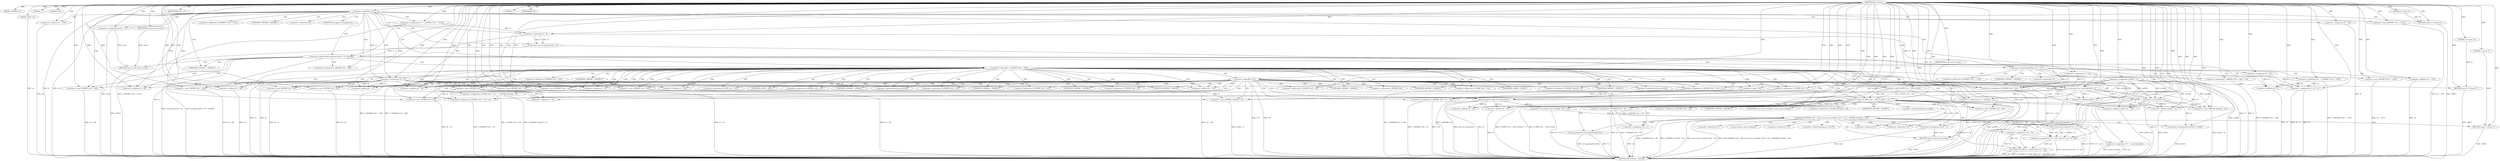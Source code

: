digraph tftp_connect {  
"1000115" [label = "(METHOD,tftp_connect)" ]
"1000372" [label = "(METHOD_RETURN,int __fastcall)" ]
"1000116" [label = "(PARAM,_DWORD *a1)" ]
"1000117" [label = "(PARAM,_BYTE *a2)" ]
"1000134" [label = "(LITERAL,1,)" ]
"1000135" [label = "(LITERAL,336,)" ]
"1000136" [label = "(<operator>.assignment,a1[188] = v4)" ]
"1000142" [label = "(<operator>.logicalNot,!v4)" ]
"1000144" [label = "(RETURN,return 27;,return 27;)" ]
"1000145" [label = "(LITERAL,27,return 27;)" ]
"1000146" [label = "(<operator>.assignment,v5 = *(_DWORD *)(*a1 + 1576))" ]
"1000149" [label = "(<operator>.cast,(_DWORD *)(*a1 + 1576))" ]
"1000151" [label = "(<operator>.addition,*a1 + 1576)" ]
"1000155" [label = "(<operator>.assignment,v6 = v4)" ]
"1000159" [label = "(IDENTIFIER,v5,if ( v5 ))" ]
"1000161" [label = "(<operator>.assignment,result = 71)" ]
"1000165" [label = "(<operator>.greaterThan,(unsigned int)(v5 - 8) > 0xFFB0)" ]
"1000166" [label = "(<operator>.cast,(unsigned int)(v5 - 8))" ]
"1000168" [label = "(<operator>.subtraction,v5 - 8)" ]
"1000172" [label = "(RETURN,return result;,return result;)" ]
"1000173" [label = "(IDENTIFIER,result,return result;)" ]
"1000174" [label = "(<operator>.assignment,v8 = 512)" ]
"1000178" [label = "(<operator>.greaterEqualsThan,v5 >= 513)" ]
"1000181" [label = "(<operator>.assignment,v8 = *(_DWORD *)(*a1 + 1576))" ]
"1000184" [label = "(<operator>.cast,(_DWORD *)(*a1 + 1576))" ]
"1000186" [label = "(<operator>.addition,*a1 + 1576)" ]
"1000190" [label = "(<operator>.assignment,v9 = v8 + 4)" ]
"1000192" [label = "(<operator>.addition,v8 + 4)" ]
"1000197" [label = "(<operator>.assignment,v9 = 516)" ]
"1000200" [label = "(<operator>.assignment,v5 = 512)" ]
"1000204" [label = "(<operator>.logicalNot,!*(_DWORD *)(v6 + 328))" ]
"1000206" [label = "(<operator>.cast,(_DWORD *)(v6 + 328))" ]
"1000208" [label = "(<operator>.addition,v6 + 328)" ]
"1000213" [label = "(LITERAL,1,)" ]
"1000214" [label = "(IDENTIFIER,v9,)" ]
"1000215" [label = "(<operator>.assignment,*(_DWORD *)(v6 + 328) = v10)" ]
"1000217" [label = "(<operator>.cast,(_DWORD *)(v6 + 328))" ]
"1000219" [label = "(<operator>.addition,v6 + 328)" ]
"1000224" [label = "(<operator>.logicalNot,!v10)" ]
"1000226" [label = "(RETURN,return 27;,return 27;)" ]
"1000227" [label = "(LITERAL,27,return 27;)" ]
"1000229" [label = "(Curl_conncontrol,Curl_conncontrol(a1, 1))" ]
"1000232" [label = "(<operator>.assignment,*(_DWORD *)(v6 + 16) = a1)" ]
"1000234" [label = "(<operator>.cast,(_DWORD *)(v6 + 16))" ]
"1000236" [label = "(<operator>.addition,v6 + 16)" ]
"1000240" [label = "(<operator>.assignment,v13 = a1[105])" ]
"1000245" [label = "(<operator>.assignment,*(_DWORD *)(v6 + 324) = v5)" ]
"1000247" [label = "(<operator>.cast,(_DWORD *)(v6 + 324))" ]
"1000249" [label = "(<operator>.addition,v6 + 324)" ]
"1000253" [label = "(<operator>.assignment,*(_DWORD *)(v6 + 320) = 512)" ]
"1000255" [label = "(<operator>.cast,(_DWORD *)(v6 + 320))" ]
"1000257" [label = "(<operator>.addition,v6 + 320)" ]
"1000261" [label = "(<operator>.assignment,*(_DWORD *)(v6 + 8) = -100)" ]
"1000263" [label = "(<operator>.cast,(_DWORD *)(v6 + 8))" ]
"1000265" [label = "(<operator>.addition,v6 + 8)" ]
"1000268" [label = "(<operator>.minus,-100)" ]
"1000270" [label = "(<operator>.assignment,*(_DWORD *)(v6 + 20) = v13)" ]
"1000272" [label = "(<operator>.cast,(_DWORD *)(v6 + 20))" ]
"1000274" [label = "(<operator>.addition,v6 + 20)" ]
"1000278" [label = "(<operator>.assignment,*(_DWORD *)v6 = 0)" ]
"1000280" [label = "(<operator>.cast,(_DWORD *)v6)" ]
"1000284" [label = "(<operator>.assignment,*(_WORD *)(v6 + 52) = *(_DWORD *)(a1[20] + 4))" ]
"1000286" [label = "(<operator>.cast,(_WORD *)(v6 + 52))" ]
"1000288" [label = "(<operator>.addition,v6 + 52)" ]
"1000292" [label = "(<operator>.cast,(_DWORD *)(a1[20] + 4))" ]
"1000294" [label = "(<operator>.addition,a1[20] + 4)" ]
"1000299" [label = "(tftp_set_timeouts,tftp_set_timeouts(v6))" ]
"1000302" [label = "(<operator>.equals,(*((_BYTE *)a1 + 591) & 0x40) == 0)" ]
"1000303" [label = "(<operator>.and,*((_BYTE *)a1 + 591) & 0x40)" ]
"1000305" [label = "(<operator>.addition,(_BYTE *)a1 + 591)" ]
"1000306" [label = "(<operator>.cast,(_BYTE *)a1)" ]
"1000314" [label = "(bind,bind(*(_DWORD *)(v6 + 20), (const struct sockaddr *)(v6 + 52), *(_DWORD *)(a1[20] + 16)))" ]
"1000316" [label = "(<operator>.cast,(_DWORD *)(v6 + 20))" ]
"1000318" [label = "(<operator>.addition,v6 + 20)" ]
"1000321" [label = "(<operator>.cast,(const struct sockaddr *)(v6 + 52))" ]
"1000323" [label = "(<operator>.addition,v6 + 52)" ]
"1000327" [label = "(<operator>.cast,(_DWORD *)(a1[20] + 16))" ]
"1000329" [label = "(<operator>.addition,a1[20] + 16)" ]
"1000335" [label = "(<operator>.assignment,v14 = *a1)" ]
"1000339" [label = "(<operator>.assignment,v15 = _errno_location())" ]
"1000342" [label = "(<operator>.assignment,v16 = Curl_strerror(*v15, v17, 128))" ]
"1000344" [label = "(Curl_strerror,Curl_strerror(*v15, v17, 128))" ]
"1000349" [label = "(Curl_failf,Curl_failf(v14, \"bind() failed; %s\", v16))" ]
"1000353" [label = "(RETURN,return 7;,return 7;)" ]
"1000354" [label = "(LITERAL,7,return 7;)" ]
"1000355" [label = "(<operators>.assignmentOr,a1[147] |= 0x40u)" ]
"1000360" [label = "(Curl_pgrsStartNow,Curl_pgrsStartNow(*a1))" ]
"1000363" [label = "(<operator>.assignment,*a2 = 1)" ]
"1000367" [label = "(<operator>.assignment,result = 0)" ]
"1000370" [label = "(RETURN,return result;,return result;)" ]
"1000371" [label = "(IDENTIFIER,result,return result;)" ]
"1000148" [label = "(<operator>.indirection,*(_DWORD *)(*a1 + 1576))" ]
"1000150" [label = "(UNKNOWN,_DWORD *,_DWORD *)" ]
"1000152" [label = "(<operator>.indirection,*a1)" ]
"1000167" [label = "(UNKNOWN,unsigned int,unsigned int)" ]
"1000183" [label = "(<operator>.indirection,*(_DWORD *)(*a1 + 1576))" ]
"1000185" [label = "(UNKNOWN,_DWORD *,_DWORD *)" ]
"1000187" [label = "(<operator>.indirection,*a1)" ]
"1000205" [label = "(<operator>.indirection,*(_DWORD *)(v6 + 328))" ]
"1000207" [label = "(UNKNOWN,_DWORD *,_DWORD *)" ]
"1000216" [label = "(<operator>.indirection,*(_DWORD *)(v6 + 328))" ]
"1000218" [label = "(UNKNOWN,_DWORD *,_DWORD *)" ]
"1000233" [label = "(<operator>.indirection,*(_DWORD *)(v6 + 16))" ]
"1000235" [label = "(UNKNOWN,_DWORD *,_DWORD *)" ]
"1000242" [label = "(<operator>.indirectIndexAccess,a1[105])" ]
"1000246" [label = "(<operator>.indirection,*(_DWORD *)(v6 + 324))" ]
"1000248" [label = "(UNKNOWN,_DWORD *,_DWORD *)" ]
"1000254" [label = "(<operator>.indirection,*(_DWORD *)(v6 + 320))" ]
"1000256" [label = "(UNKNOWN,_DWORD *,_DWORD *)" ]
"1000262" [label = "(<operator>.indirection,*(_DWORD *)(v6 + 8))" ]
"1000264" [label = "(UNKNOWN,_DWORD *,_DWORD *)" ]
"1000271" [label = "(<operator>.indirection,*(_DWORD *)(v6 + 20))" ]
"1000273" [label = "(UNKNOWN,_DWORD *,_DWORD *)" ]
"1000279" [label = "(<operator>.indirection,*(_DWORD *)v6)" ]
"1000281" [label = "(UNKNOWN,_DWORD *,_DWORD *)" ]
"1000285" [label = "(<operator>.indirection,*(_WORD *)(v6 + 52))" ]
"1000287" [label = "(UNKNOWN,_WORD *,_WORD *)" ]
"1000291" [label = "(<operator>.indirection,*(_DWORD *)(a1[20] + 4))" ]
"1000293" [label = "(UNKNOWN,_DWORD *,_DWORD *)" ]
"1000295" [label = "(<operator>.indirectIndexAccess,a1[20])" ]
"1000304" [label = "(<operator>.indirection,*((_BYTE *)a1 + 591))" ]
"1000307" [label = "(UNKNOWN,_BYTE *,_BYTE *)" ]
"1000315" [label = "(<operator>.indirection,*(_DWORD *)(v6 + 20))" ]
"1000317" [label = "(UNKNOWN,_DWORD *,_DWORD *)" ]
"1000322" [label = "(UNKNOWN,const struct sockaddr *,const struct sockaddr *)" ]
"1000326" [label = "(<operator>.indirection,*(_DWORD *)(a1[20] + 16))" ]
"1000328" [label = "(UNKNOWN,_DWORD *,_DWORD *)" ]
"1000330" [label = "(<operator>.indirectIndexAccess,a1[20])" ]
"1000337" [label = "(<operator>.indirection,*a1)" ]
"1000341" [label = "(_errno_location,_errno_location())" ]
"1000345" [label = "(<operator>.indirection,*v15)" ]
"1000356" [label = "(<operator>.indirectIndexAccess,a1[147])" ]
"1000361" [label = "(<operator>.indirection,*a1)" ]
"1000364" [label = "(<operator>.indirection,*a2)" ]
  "1000353" -> "1000372"  [ label = "DDG: <RET>"] 
  "1000370" -> "1000372"  [ label = "DDG: <RET>"] 
  "1000144" -> "1000372"  [ label = "DDG: <RET>"] 
  "1000172" -> "1000372"  [ label = "DDG: <RET>"] 
  "1000190" -> "1000372"  [ label = "DDG: v8 + 4"] 
  "1000360" -> "1000372"  [ label = "DDG: Curl_pgrsStartNow(*a1)"] 
  "1000292" -> "1000372"  [ label = "DDG: a1[20] + 4"] 
  "1000142" -> "1000372"  [ label = "DDG: v4"] 
  "1000204" -> "1000372"  [ label = "DDG: *(_DWORD *)(v6 + 328)"] 
  "1000294" -> "1000372"  [ label = "DDG: a1[20]"] 
  "1000190" -> "1000372"  [ label = "DDG: v9"] 
  "1000117" -> "1000372"  [ label = "DDG: a2"] 
  "1000349" -> "1000372"  [ label = "DDG: v16"] 
  "1000165" -> "1000372"  [ label = "DDG: (unsigned int)(v5 - 8)"] 
  "1000342" -> "1000372"  [ label = "DDG: Curl_strerror(*v15, v17, 128)"] 
  "1000329" -> "1000372"  [ label = "DDG: a1[20]"] 
  "1000314" -> "1000372"  [ label = "DDG: (const struct sockaddr *)(v6 + 52)"] 
  "1000232" -> "1000372"  [ label = "DDG: *(_DWORD *)(v6 + 16)"] 
  "1000335" -> "1000372"  [ label = "DDG: *a1"] 
  "1000263" -> "1000372"  [ label = "DDG: v6 + 8"] 
  "1000306" -> "1000372"  [ label = "DDG: a1"] 
  "1000142" -> "1000372"  [ label = "DDG: !v4"] 
  "1000178" -> "1000372"  [ label = "DDG: v5 >= 513"] 
  "1000321" -> "1000372"  [ label = "DDG: v6 + 52"] 
  "1000363" -> "1000372"  [ label = "DDG: *a2"] 
  "1000245" -> "1000372"  [ label = "DDG: *(_DWORD *)(v6 + 324)"] 
  "1000155" -> "1000372"  [ label = "DDG: v4"] 
  "1000229" -> "1000372"  [ label = "DDG: Curl_conncontrol(a1, 1)"] 
  "1000151" -> "1000372"  [ label = "DDG: *a1"] 
  "1000219" -> "1000372"  [ label = "DDG: v6"] 
  "1000355" -> "1000372"  [ label = "DDG: a1[147]"] 
  "1000272" -> "1000372"  [ label = "DDG: v6 + 20"] 
  "1000136" -> "1000372"  [ label = "DDG: a1[188]"] 
  "1000302" -> "1000372"  [ label = "DDG: (*((_BYTE *)a1 + 591) & 0x40) == 0"] 
  "1000261" -> "1000372"  [ label = "DDG: -100"] 
  "1000181" -> "1000372"  [ label = "DDG: *(_DWORD *)(*a1 + 1576)"] 
  "1000367" -> "1000372"  [ label = "DDG: result"] 
  "1000339" -> "1000372"  [ label = "DDG: _errno_location()"] 
  "1000224" -> "1000372"  [ label = "DDG: !v10"] 
  "1000344" -> "1000372"  [ label = "DDG: *v15"] 
  "1000204" -> "1000372"  [ label = "DDG: !*(_DWORD *)(v6 + 328)"] 
  "1000146" -> "1000372"  [ label = "DDG: *(_DWORD *)(*a1 + 1576)"] 
  "1000234" -> "1000372"  [ label = "DDG: v6 + 16"] 
  "1000270" -> "1000372"  [ label = "DDG: v13"] 
  "1000270" -> "1000372"  [ label = "DDG: *(_DWORD *)(v6 + 20)"] 
  "1000303" -> "1000372"  [ label = "DDG: *((_BYTE *)a1 + 591)"] 
  "1000349" -> "1000372"  [ label = "DDG: v14"] 
  "1000286" -> "1000372"  [ label = "DDG: v6 + 52"] 
  "1000360" -> "1000372"  [ label = "DDG: *a1"] 
  "1000192" -> "1000372"  [ label = "DDG: v8"] 
  "1000278" -> "1000372"  [ label = "DDG: *(_DWORD *)v6"] 
  "1000314" -> "1000372"  [ label = "DDG: bind(*(_DWORD *)(v6 + 20), (const struct sockaddr *)(v6 + 52), *(_DWORD *)(a1[20] + 16))"] 
  "1000247" -> "1000372"  [ label = "DDG: v6 + 324"] 
  "1000284" -> "1000372"  [ label = "DDG: *(_DWORD *)(a1[20] + 4)"] 
  "1000302" -> "1000372"  [ label = "DDG: *((_BYTE *)a1 + 591) & 0x40"] 
  "1000245" -> "1000372"  [ label = "DDG: v5"] 
  "1000224" -> "1000372"  [ label = "DDG: v10"] 
  "1000197" -> "1000372"  [ label = "DDG: v9"] 
  "1000349" -> "1000372"  [ label = "DDG: Curl_failf(v14, \"bind() failed; %s\", v16)"] 
  "1000255" -> "1000372"  [ label = "DDG: v6 + 320"] 
  "1000314" -> "1000372"  [ label = "DDG: *(_DWORD *)(v6 + 20)"] 
  "1000206" -> "1000372"  [ label = "DDG: v6 + 328"] 
  "1000155" -> "1000372"  [ label = "DDG: v6"] 
  "1000305" -> "1000372"  [ label = "DDG: (_BYTE *)a1"] 
  "1000299" -> "1000372"  [ label = "DDG: v6"] 
  "1000200" -> "1000372"  [ label = "DDG: v5"] 
  "1000186" -> "1000372"  [ label = "DDG: *a1"] 
  "1000327" -> "1000372"  [ label = "DDG: a1[20] + 16"] 
  "1000240" -> "1000372"  [ label = "DDG: a1[105]"] 
  "1000178" -> "1000372"  [ label = "DDG: v5"] 
  "1000299" -> "1000372"  [ label = "DDG: tftp_set_timeouts(v6)"] 
  "1000168" -> "1000372"  [ label = "DDG: v5"] 
  "1000344" -> "1000372"  [ label = "DDG: v17"] 
  "1000215" -> "1000372"  [ label = "DDG: *(_DWORD *)(v6 + 328)"] 
  "1000339" -> "1000372"  [ label = "DDG: v15"] 
  "1000253" -> "1000372"  [ label = "DDG: *(_DWORD *)(v6 + 320)"] 
  "1000316" -> "1000372"  [ label = "DDG: v6 + 20"] 
  "1000261" -> "1000372"  [ label = "DDG: *(_DWORD *)(v6 + 8)"] 
  "1000314" -> "1000372"  [ label = "DDG: *(_DWORD *)(a1[20] + 16)"] 
  "1000323" -> "1000372"  [ label = "DDG: v6"] 
  "1000166" -> "1000372"  [ label = "DDG: v5 - 8"] 
  "1000165" -> "1000372"  [ label = "DDG: (unsigned int)(v5 - 8) > 0xFFB0"] 
  "1000284" -> "1000372"  [ label = "DDG: *(_WORD *)(v6 + 52)"] 
  "1000217" -> "1000372"  [ label = "DDG: v6 + 328"] 
  "1000161" -> "1000372"  [ label = "DDG: result"] 
  "1000149" -> "1000372"  [ label = "DDG: *a1 + 1576"] 
  "1000184" -> "1000372"  [ label = "DDG: *a1 + 1576"] 
  "1000226" -> "1000372"  [ label = "DDG: <RET>"] 
  "1000115" -> "1000116"  [ label = "DDG: "] 
  "1000115" -> "1000117"  [ label = "DDG: "] 
  "1000115" -> "1000134"  [ label = "DDG: "] 
  "1000115" -> "1000135"  [ label = "DDG: "] 
  "1000115" -> "1000136"  [ label = "DDG: "] 
  "1000115" -> "1000142"  [ label = "DDG: "] 
  "1000145" -> "1000144"  [ label = "DDG: 27"] 
  "1000115" -> "1000144"  [ label = "DDG: "] 
  "1000115" -> "1000145"  [ label = "DDG: "] 
  "1000115" -> "1000146"  [ label = "DDG: "] 
  "1000115" -> "1000149"  [ label = "DDG: "] 
  "1000115" -> "1000151"  [ label = "DDG: "] 
  "1000142" -> "1000155"  [ label = "DDG: v4"] 
  "1000115" -> "1000155"  [ label = "DDG: "] 
  "1000115" -> "1000159"  [ label = "DDG: "] 
  "1000115" -> "1000161"  [ label = "DDG: "] 
  "1000166" -> "1000165"  [ label = "DDG: v5 - 8"] 
  "1000168" -> "1000166"  [ label = "DDG: v5"] 
  "1000168" -> "1000166"  [ label = "DDG: 8"] 
  "1000146" -> "1000168"  [ label = "DDG: v5"] 
  "1000115" -> "1000168"  [ label = "DDG: "] 
  "1000115" -> "1000165"  [ label = "DDG: "] 
  "1000173" -> "1000172"  [ label = "DDG: result"] 
  "1000161" -> "1000172"  [ label = "DDG: result"] 
  "1000115" -> "1000173"  [ label = "DDG: "] 
  "1000115" -> "1000174"  [ label = "DDG: "] 
  "1000168" -> "1000178"  [ label = "DDG: v5"] 
  "1000115" -> "1000178"  [ label = "DDG: "] 
  "1000115" -> "1000181"  [ label = "DDG: "] 
  "1000115" -> "1000184"  [ label = "DDG: "] 
  "1000115" -> "1000186"  [ label = "DDG: "] 
  "1000181" -> "1000190"  [ label = "DDG: v8"] 
  "1000174" -> "1000190"  [ label = "DDG: v8"] 
  "1000115" -> "1000190"  [ label = "DDG: "] 
  "1000181" -> "1000192"  [ label = "DDG: v8"] 
  "1000174" -> "1000192"  [ label = "DDG: v8"] 
  "1000115" -> "1000192"  [ label = "DDG: "] 
  "1000115" -> "1000197"  [ label = "DDG: "] 
  "1000115" -> "1000200"  [ label = "DDG: "] 
  "1000155" -> "1000206"  [ label = "DDG: v6"] 
  "1000115" -> "1000206"  [ label = "DDG: "] 
  "1000155" -> "1000208"  [ label = "DDG: v6"] 
  "1000115" -> "1000208"  [ label = "DDG: "] 
  "1000115" -> "1000213"  [ label = "DDG: "] 
  "1000115" -> "1000214"  [ label = "DDG: "] 
  "1000115" -> "1000215"  [ label = "DDG: "] 
  "1000115" -> "1000217"  [ label = "DDG: "] 
  "1000155" -> "1000217"  [ label = "DDG: v6"] 
  "1000115" -> "1000219"  [ label = "DDG: "] 
  "1000155" -> "1000219"  [ label = "DDG: v6"] 
  "1000115" -> "1000224"  [ label = "DDG: "] 
  "1000227" -> "1000226"  [ label = "DDG: 27"] 
  "1000115" -> "1000226"  [ label = "DDG: "] 
  "1000115" -> "1000227"  [ label = "DDG: "] 
  "1000136" -> "1000229"  [ label = "DDG: a1[188]"] 
  "1000115" -> "1000229"  [ label = "DDG: "] 
  "1000229" -> "1000232"  [ label = "DDG: a1"] 
  "1000136" -> "1000232"  [ label = "DDG: a1[188]"] 
  "1000115" -> "1000232"  [ label = "DDG: "] 
  "1000115" -> "1000234"  [ label = "DDG: "] 
  "1000155" -> "1000234"  [ label = "DDG: v6"] 
  "1000115" -> "1000236"  [ label = "DDG: "] 
  "1000155" -> "1000236"  [ label = "DDG: v6"] 
  "1000229" -> "1000240"  [ label = "DDG: a1"] 
  "1000136" -> "1000240"  [ label = "DDG: a1[188]"] 
  "1000115" -> "1000240"  [ label = "DDG: "] 
  "1000200" -> "1000245"  [ label = "DDG: v5"] 
  "1000178" -> "1000245"  [ label = "DDG: v5"] 
  "1000115" -> "1000245"  [ label = "DDG: "] 
  "1000115" -> "1000247"  [ label = "DDG: "] 
  "1000155" -> "1000247"  [ label = "DDG: v6"] 
  "1000115" -> "1000249"  [ label = "DDG: "] 
  "1000155" -> "1000249"  [ label = "DDG: v6"] 
  "1000115" -> "1000253"  [ label = "DDG: "] 
  "1000115" -> "1000255"  [ label = "DDG: "] 
  "1000155" -> "1000255"  [ label = "DDG: v6"] 
  "1000115" -> "1000257"  [ label = "DDG: "] 
  "1000155" -> "1000257"  [ label = "DDG: v6"] 
  "1000268" -> "1000261"  [ label = "DDG: 100"] 
  "1000115" -> "1000263"  [ label = "DDG: "] 
  "1000155" -> "1000263"  [ label = "DDG: v6"] 
  "1000115" -> "1000265"  [ label = "DDG: "] 
  "1000155" -> "1000265"  [ label = "DDG: v6"] 
  "1000115" -> "1000268"  [ label = "DDG: "] 
  "1000240" -> "1000270"  [ label = "DDG: v13"] 
  "1000115" -> "1000270"  [ label = "DDG: "] 
  "1000115" -> "1000272"  [ label = "DDG: "] 
  "1000155" -> "1000272"  [ label = "DDG: v6"] 
  "1000115" -> "1000274"  [ label = "DDG: "] 
  "1000155" -> "1000274"  [ label = "DDG: v6"] 
  "1000115" -> "1000278"  [ label = "DDG: "] 
  "1000115" -> "1000280"  [ label = "DDG: "] 
  "1000155" -> "1000280"  [ label = "DDG: v6"] 
  "1000280" -> "1000286"  [ label = "DDG: v6"] 
  "1000115" -> "1000286"  [ label = "DDG: "] 
  "1000280" -> "1000288"  [ label = "DDG: v6"] 
  "1000115" -> "1000288"  [ label = "DDG: "] 
  "1000229" -> "1000292"  [ label = "DDG: a1"] 
  "1000136" -> "1000292"  [ label = "DDG: a1[188]"] 
  "1000115" -> "1000292"  [ label = "DDG: "] 
  "1000229" -> "1000294"  [ label = "DDG: a1"] 
  "1000136" -> "1000294"  [ label = "DDG: a1[188]"] 
  "1000115" -> "1000294"  [ label = "DDG: "] 
  "1000115" -> "1000299"  [ label = "DDG: "] 
  "1000280" -> "1000299"  [ label = "DDG: v6"] 
  "1000303" -> "1000302"  [ label = "DDG: *((_BYTE *)a1 + 591)"] 
  "1000303" -> "1000302"  [ label = "DDG: 0x40"] 
  "1000306" -> "1000305"  [ label = "DDG: a1"] 
  "1000136" -> "1000306"  [ label = "DDG: a1[188]"] 
  "1000115" -> "1000306"  [ label = "DDG: "] 
  "1000229" -> "1000306"  [ label = "DDG: a1"] 
  "1000115" -> "1000305"  [ label = "DDG: "] 
  "1000115" -> "1000303"  [ label = "DDG: "] 
  "1000115" -> "1000302"  [ label = "DDG: "] 
  "1000270" -> "1000314"  [ label = "DDG: *(_DWORD *)(v6 + 20)"] 
  "1000299" -> "1000316"  [ label = "DDG: v6"] 
  "1000115" -> "1000316"  [ label = "DDG: "] 
  "1000299" -> "1000318"  [ label = "DDG: v6"] 
  "1000115" -> "1000318"  [ label = "DDG: "] 
  "1000321" -> "1000314"  [ label = "DDG: v6 + 52"] 
  "1000115" -> "1000321"  [ label = "DDG: "] 
  "1000299" -> "1000321"  [ label = "DDG: v6"] 
  "1000115" -> "1000323"  [ label = "DDG: "] 
  "1000299" -> "1000323"  [ label = "DDG: v6"] 
  "1000306" -> "1000327"  [ label = "DDG: a1"] 
  "1000229" -> "1000327"  [ label = "DDG: a1"] 
  "1000136" -> "1000327"  [ label = "DDG: a1[188]"] 
  "1000115" -> "1000327"  [ label = "DDG: "] 
  "1000306" -> "1000329"  [ label = "DDG: a1"] 
  "1000229" -> "1000329"  [ label = "DDG: a1"] 
  "1000136" -> "1000329"  [ label = "DDG: a1[188]"] 
  "1000115" -> "1000329"  [ label = "DDG: "] 
  "1000115" -> "1000335"  [ label = "DDG: "] 
  "1000115" -> "1000339"  [ label = "DDG: "] 
  "1000344" -> "1000342"  [ label = "DDG: *v15"] 
  "1000344" -> "1000342"  [ label = "DDG: v17"] 
  "1000344" -> "1000342"  [ label = "DDG: 128"] 
  "1000115" -> "1000342"  [ label = "DDG: "] 
  "1000115" -> "1000344"  [ label = "DDG: "] 
  "1000335" -> "1000349"  [ label = "DDG: v14"] 
  "1000115" -> "1000349"  [ label = "DDG: "] 
  "1000342" -> "1000349"  [ label = "DDG: v16"] 
  "1000354" -> "1000353"  [ label = "DDG: 7"] 
  "1000115" -> "1000353"  [ label = "DDG: "] 
  "1000115" -> "1000354"  [ label = "DDG: "] 
  "1000115" -> "1000355"  [ label = "DDG: "] 
  "1000306" -> "1000355"  [ label = "DDG: a1"] 
  "1000115" -> "1000363"  [ label = "DDG: "] 
  "1000115" -> "1000367"  [ label = "DDG: "] 
  "1000371" -> "1000370"  [ label = "DDG: result"] 
  "1000367" -> "1000370"  [ label = "DDG: result"] 
  "1000115" -> "1000371"  [ label = "DDG: "] 
  "1000142" -> "1000144"  [ label = "CDG: "] 
  "1000142" -> "1000155"  [ label = "CDG: "] 
  "1000142" -> "1000152"  [ label = "CDG: "] 
  "1000142" -> "1000151"  [ label = "CDG: "] 
  "1000142" -> "1000150"  [ label = "CDG: "] 
  "1000142" -> "1000149"  [ label = "CDG: "] 
  "1000142" -> "1000148"  [ label = "CDG: "] 
  "1000142" -> "1000146"  [ label = "CDG: "] 
  "1000142" -> "1000168"  [ label = "CDG: "] 
  "1000142" -> "1000167"  [ label = "CDG: "] 
  "1000142" -> "1000166"  [ label = "CDG: "] 
  "1000142" -> "1000165"  [ label = "CDG: "] 
  "1000142" -> "1000161"  [ label = "CDG: "] 
  "1000142" -> "1000208"  [ label = "CDG: "] 
  "1000142" -> "1000207"  [ label = "CDG: "] 
  "1000142" -> "1000206"  [ label = "CDG: "] 
  "1000142" -> "1000205"  [ label = "CDG: "] 
  "1000142" -> "1000204"  [ label = "CDG: "] 
  "1000142" -> "1000200"  [ label = "CDG: "] 
  "1000142" -> "1000197"  [ label = "CDG: "] 
  "1000165" -> "1000174"  [ label = "CDG: "] 
  "1000165" -> "1000172"  [ label = "CDG: "] 
  "1000165" -> "1000192"  [ label = "CDG: "] 
  "1000165" -> "1000190"  [ label = "CDG: "] 
  "1000165" -> "1000178"  [ label = "CDG: "] 
  "1000165" -> "1000208"  [ label = "CDG: "] 
  "1000165" -> "1000207"  [ label = "CDG: "] 
  "1000165" -> "1000206"  [ label = "CDG: "] 
  "1000165" -> "1000205"  [ label = "CDG: "] 
  "1000165" -> "1000204"  [ label = "CDG: "] 
  "1000178" -> "1000187"  [ label = "CDG: "] 
  "1000178" -> "1000186"  [ label = "CDG: "] 
  "1000178" -> "1000185"  [ label = "CDG: "] 
  "1000178" -> "1000184"  [ label = "CDG: "] 
  "1000178" -> "1000183"  [ label = "CDG: "] 
  "1000178" -> "1000181"  [ label = "CDG: "] 
  "1000204" -> "1000224"  [ label = "CDG: "] 
  "1000204" -> "1000219"  [ label = "CDG: "] 
  "1000204" -> "1000218"  [ label = "CDG: "] 
  "1000204" -> "1000217"  [ label = "CDG: "] 
  "1000204" -> "1000216"  [ label = "CDG: "] 
  "1000204" -> "1000215"  [ label = "CDG: "] 
  "1000204" -> "1000240"  [ label = "CDG: "] 
  "1000204" -> "1000236"  [ label = "CDG: "] 
  "1000204" -> "1000235"  [ label = "CDG: "] 
  "1000204" -> "1000234"  [ label = "CDG: "] 
  "1000204" -> "1000233"  [ label = "CDG: "] 
  "1000204" -> "1000232"  [ label = "CDG: "] 
  "1000204" -> "1000229"  [ label = "CDG: "] 
  "1000204" -> "1000256"  [ label = "CDG: "] 
  "1000204" -> "1000255"  [ label = "CDG: "] 
  "1000204" -> "1000254"  [ label = "CDG: "] 
  "1000204" -> "1000253"  [ label = "CDG: "] 
  "1000204" -> "1000249"  [ label = "CDG: "] 
  "1000204" -> "1000248"  [ label = "CDG: "] 
  "1000204" -> "1000247"  [ label = "CDG: "] 
  "1000204" -> "1000246"  [ label = "CDG: "] 
  "1000204" -> "1000245"  [ label = "CDG: "] 
  "1000204" -> "1000242"  [ label = "CDG: "] 
  "1000204" -> "1000272"  [ label = "CDG: "] 
  "1000204" -> "1000271"  [ label = "CDG: "] 
  "1000204" -> "1000270"  [ label = "CDG: "] 
  "1000204" -> "1000268"  [ label = "CDG: "] 
  "1000204" -> "1000265"  [ label = "CDG: "] 
  "1000204" -> "1000264"  [ label = "CDG: "] 
  "1000204" -> "1000263"  [ label = "CDG: "] 
  "1000204" -> "1000262"  [ label = "CDG: "] 
  "1000204" -> "1000261"  [ label = "CDG: "] 
  "1000204" -> "1000257"  [ label = "CDG: "] 
  "1000204" -> "1000288"  [ label = "CDG: "] 
  "1000204" -> "1000287"  [ label = "CDG: "] 
  "1000204" -> "1000286"  [ label = "CDG: "] 
  "1000204" -> "1000285"  [ label = "CDG: "] 
  "1000204" -> "1000284"  [ label = "CDG: "] 
  "1000204" -> "1000281"  [ label = "CDG: "] 
  "1000204" -> "1000280"  [ label = "CDG: "] 
  "1000204" -> "1000279"  [ label = "CDG: "] 
  "1000204" -> "1000278"  [ label = "CDG: "] 
  "1000204" -> "1000274"  [ label = "CDG: "] 
  "1000204" -> "1000273"  [ label = "CDG: "] 
  "1000204" -> "1000304"  [ label = "CDG: "] 
  "1000204" -> "1000303"  [ label = "CDG: "] 
  "1000204" -> "1000302"  [ label = "CDG: "] 
  "1000204" -> "1000299"  [ label = "CDG: "] 
  "1000204" -> "1000295"  [ label = "CDG: "] 
  "1000204" -> "1000294"  [ label = "CDG: "] 
  "1000204" -> "1000293"  [ label = "CDG: "] 
  "1000204" -> "1000292"  [ label = "CDG: "] 
  "1000204" -> "1000291"  [ label = "CDG: "] 
  "1000204" -> "1000307"  [ label = "CDG: "] 
  "1000204" -> "1000306"  [ label = "CDG: "] 
  "1000204" -> "1000305"  [ label = "CDG: "] 
  "1000224" -> "1000240"  [ label = "CDG: "] 
  "1000224" -> "1000236"  [ label = "CDG: "] 
  "1000224" -> "1000235"  [ label = "CDG: "] 
  "1000224" -> "1000234"  [ label = "CDG: "] 
  "1000224" -> "1000233"  [ label = "CDG: "] 
  "1000224" -> "1000232"  [ label = "CDG: "] 
  "1000224" -> "1000229"  [ label = "CDG: "] 
  "1000224" -> "1000226"  [ label = "CDG: "] 
  "1000224" -> "1000256"  [ label = "CDG: "] 
  "1000224" -> "1000255"  [ label = "CDG: "] 
  "1000224" -> "1000254"  [ label = "CDG: "] 
  "1000224" -> "1000253"  [ label = "CDG: "] 
  "1000224" -> "1000249"  [ label = "CDG: "] 
  "1000224" -> "1000248"  [ label = "CDG: "] 
  "1000224" -> "1000247"  [ label = "CDG: "] 
  "1000224" -> "1000246"  [ label = "CDG: "] 
  "1000224" -> "1000245"  [ label = "CDG: "] 
  "1000224" -> "1000242"  [ label = "CDG: "] 
  "1000224" -> "1000272"  [ label = "CDG: "] 
  "1000224" -> "1000271"  [ label = "CDG: "] 
  "1000224" -> "1000270"  [ label = "CDG: "] 
  "1000224" -> "1000268"  [ label = "CDG: "] 
  "1000224" -> "1000265"  [ label = "CDG: "] 
  "1000224" -> "1000264"  [ label = "CDG: "] 
  "1000224" -> "1000263"  [ label = "CDG: "] 
  "1000224" -> "1000262"  [ label = "CDG: "] 
  "1000224" -> "1000261"  [ label = "CDG: "] 
  "1000224" -> "1000257"  [ label = "CDG: "] 
  "1000224" -> "1000288"  [ label = "CDG: "] 
  "1000224" -> "1000287"  [ label = "CDG: "] 
  "1000224" -> "1000286"  [ label = "CDG: "] 
  "1000224" -> "1000285"  [ label = "CDG: "] 
  "1000224" -> "1000284"  [ label = "CDG: "] 
  "1000224" -> "1000281"  [ label = "CDG: "] 
  "1000224" -> "1000280"  [ label = "CDG: "] 
  "1000224" -> "1000279"  [ label = "CDG: "] 
  "1000224" -> "1000278"  [ label = "CDG: "] 
  "1000224" -> "1000274"  [ label = "CDG: "] 
  "1000224" -> "1000273"  [ label = "CDG: "] 
  "1000224" -> "1000304"  [ label = "CDG: "] 
  "1000224" -> "1000303"  [ label = "CDG: "] 
  "1000224" -> "1000302"  [ label = "CDG: "] 
  "1000224" -> "1000299"  [ label = "CDG: "] 
  "1000224" -> "1000295"  [ label = "CDG: "] 
  "1000224" -> "1000294"  [ label = "CDG: "] 
  "1000224" -> "1000293"  [ label = "CDG: "] 
  "1000224" -> "1000292"  [ label = "CDG: "] 
  "1000224" -> "1000291"  [ label = "CDG: "] 
  "1000224" -> "1000307"  [ label = "CDG: "] 
  "1000224" -> "1000306"  [ label = "CDG: "] 
  "1000224" -> "1000305"  [ label = "CDG: "] 
  "1000302" -> "1000318"  [ label = "CDG: "] 
  "1000302" -> "1000317"  [ label = "CDG: "] 
  "1000302" -> "1000316"  [ label = "CDG: "] 
  "1000302" -> "1000315"  [ label = "CDG: "] 
  "1000302" -> "1000314"  [ label = "CDG: "] 
  "1000302" -> "1000330"  [ label = "CDG: "] 
  "1000302" -> "1000329"  [ label = "CDG: "] 
  "1000302" -> "1000328"  [ label = "CDG: "] 
  "1000302" -> "1000327"  [ label = "CDG: "] 
  "1000302" -> "1000326"  [ label = "CDG: "] 
  "1000302" -> "1000323"  [ label = "CDG: "] 
  "1000302" -> "1000322"  [ label = "CDG: "] 
  "1000302" -> "1000321"  [ label = "CDG: "] 
  "1000302" -> "1000367"  [ label = "CDG: "] 
  "1000302" -> "1000364"  [ label = "CDG: "] 
  "1000302" -> "1000363"  [ label = "CDG: "] 
  "1000302" -> "1000361"  [ label = "CDG: "] 
  "1000302" -> "1000360"  [ label = "CDG: "] 
  "1000302" -> "1000370"  [ label = "CDG: "] 
  "1000314" -> "1000335"  [ label = "CDG: "] 
  "1000314" -> "1000349"  [ label = "CDG: "] 
  "1000314" -> "1000345"  [ label = "CDG: "] 
  "1000314" -> "1000344"  [ label = "CDG: "] 
  "1000314" -> "1000342"  [ label = "CDG: "] 
  "1000314" -> "1000341"  [ label = "CDG: "] 
  "1000314" -> "1000339"  [ label = "CDG: "] 
  "1000314" -> "1000337"  [ label = "CDG: "] 
  "1000314" -> "1000367"  [ label = "CDG: "] 
  "1000314" -> "1000364"  [ label = "CDG: "] 
  "1000314" -> "1000363"  [ label = "CDG: "] 
  "1000314" -> "1000361"  [ label = "CDG: "] 
  "1000314" -> "1000360"  [ label = "CDG: "] 
  "1000314" -> "1000356"  [ label = "CDG: "] 
  "1000314" -> "1000355"  [ label = "CDG: "] 
  "1000314" -> "1000353"  [ label = "CDG: "] 
  "1000314" -> "1000370"  [ label = "CDG: "] 
}
